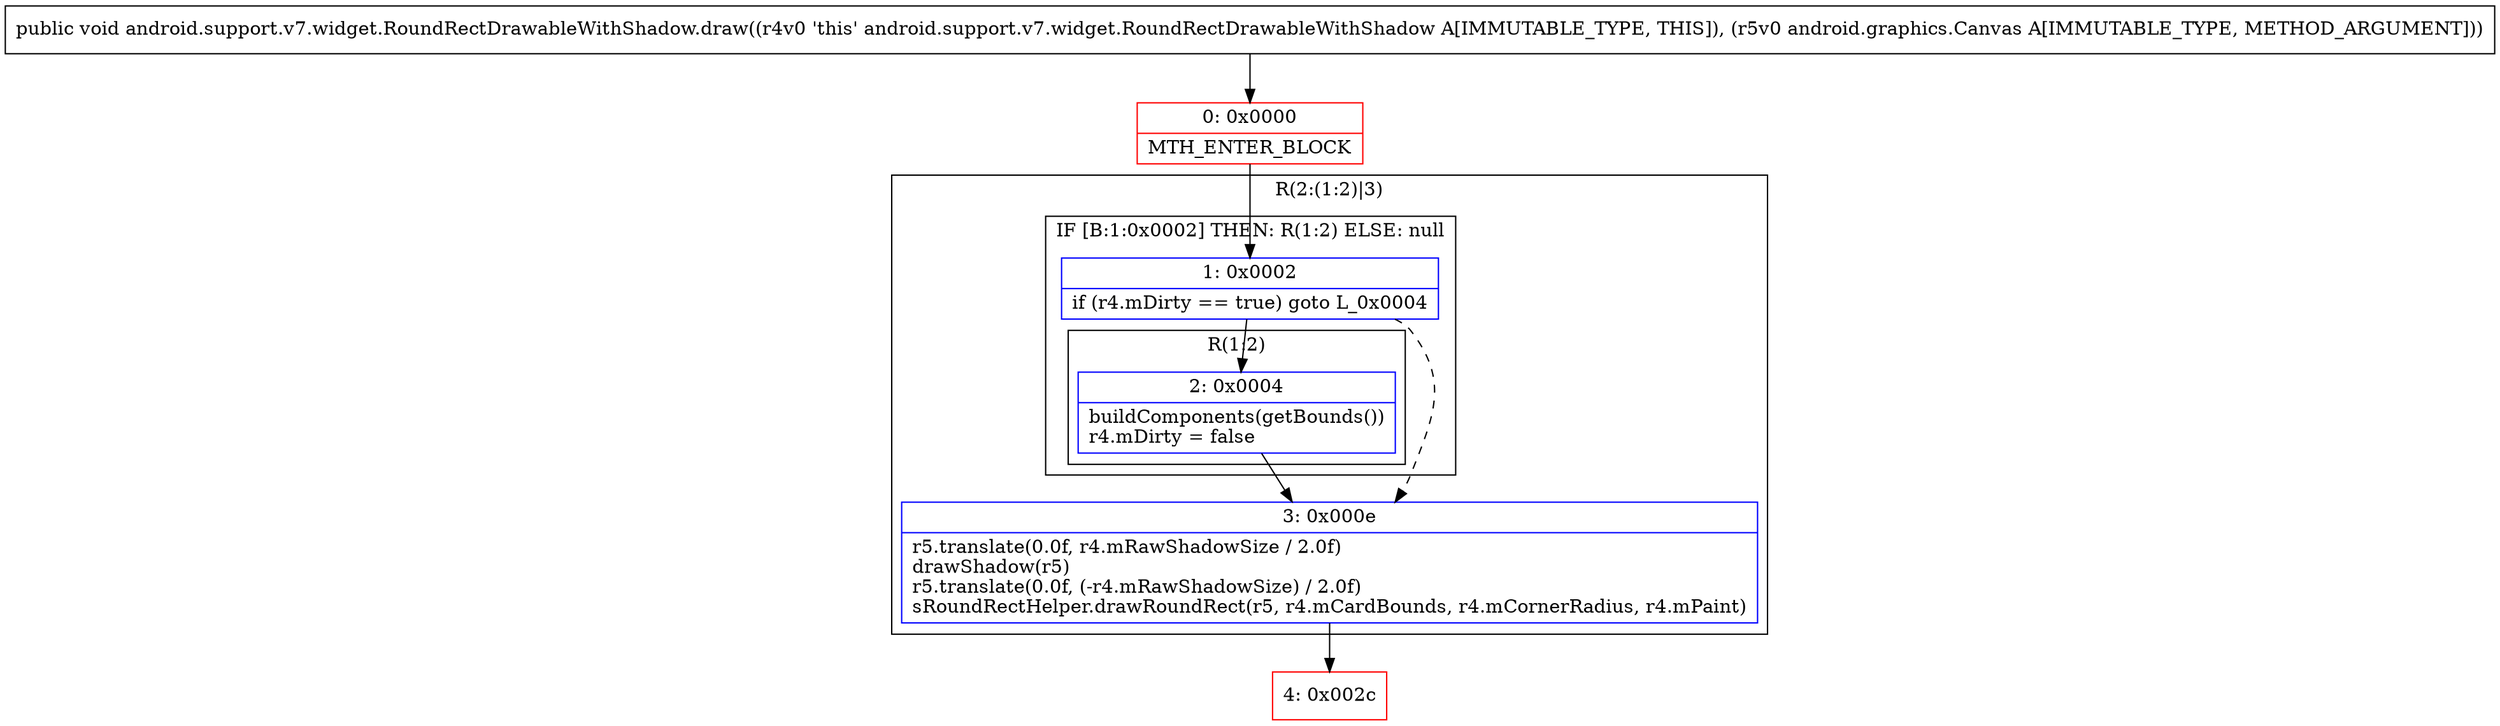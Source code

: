 digraph "CFG forandroid.support.v7.widget.RoundRectDrawableWithShadow.draw(Landroid\/graphics\/Canvas;)V" {
subgraph cluster_Region_368256703 {
label = "R(2:(1:2)|3)";
node [shape=record,color=blue];
subgraph cluster_IfRegion_518331700 {
label = "IF [B:1:0x0002] THEN: R(1:2) ELSE: null";
node [shape=record,color=blue];
Node_1 [shape=record,label="{1\:\ 0x0002|if (r4.mDirty == true) goto L_0x0004\l}"];
subgraph cluster_Region_2108649545 {
label = "R(1:2)";
node [shape=record,color=blue];
Node_2 [shape=record,label="{2\:\ 0x0004|buildComponents(getBounds())\lr4.mDirty = false\l}"];
}
}
Node_3 [shape=record,label="{3\:\ 0x000e|r5.translate(0.0f, r4.mRawShadowSize \/ 2.0f)\ldrawShadow(r5)\lr5.translate(0.0f, (\-r4.mRawShadowSize) \/ 2.0f)\lsRoundRectHelper.drawRoundRect(r5, r4.mCardBounds, r4.mCornerRadius, r4.mPaint)\l}"];
}
Node_0 [shape=record,color=red,label="{0\:\ 0x0000|MTH_ENTER_BLOCK\l}"];
Node_4 [shape=record,color=red,label="{4\:\ 0x002c}"];
MethodNode[shape=record,label="{public void android.support.v7.widget.RoundRectDrawableWithShadow.draw((r4v0 'this' android.support.v7.widget.RoundRectDrawableWithShadow A[IMMUTABLE_TYPE, THIS]), (r5v0 android.graphics.Canvas A[IMMUTABLE_TYPE, METHOD_ARGUMENT])) }"];
MethodNode -> Node_0;
Node_1 -> Node_2;
Node_1 -> Node_3[style=dashed];
Node_2 -> Node_3;
Node_3 -> Node_4;
Node_0 -> Node_1;
}

